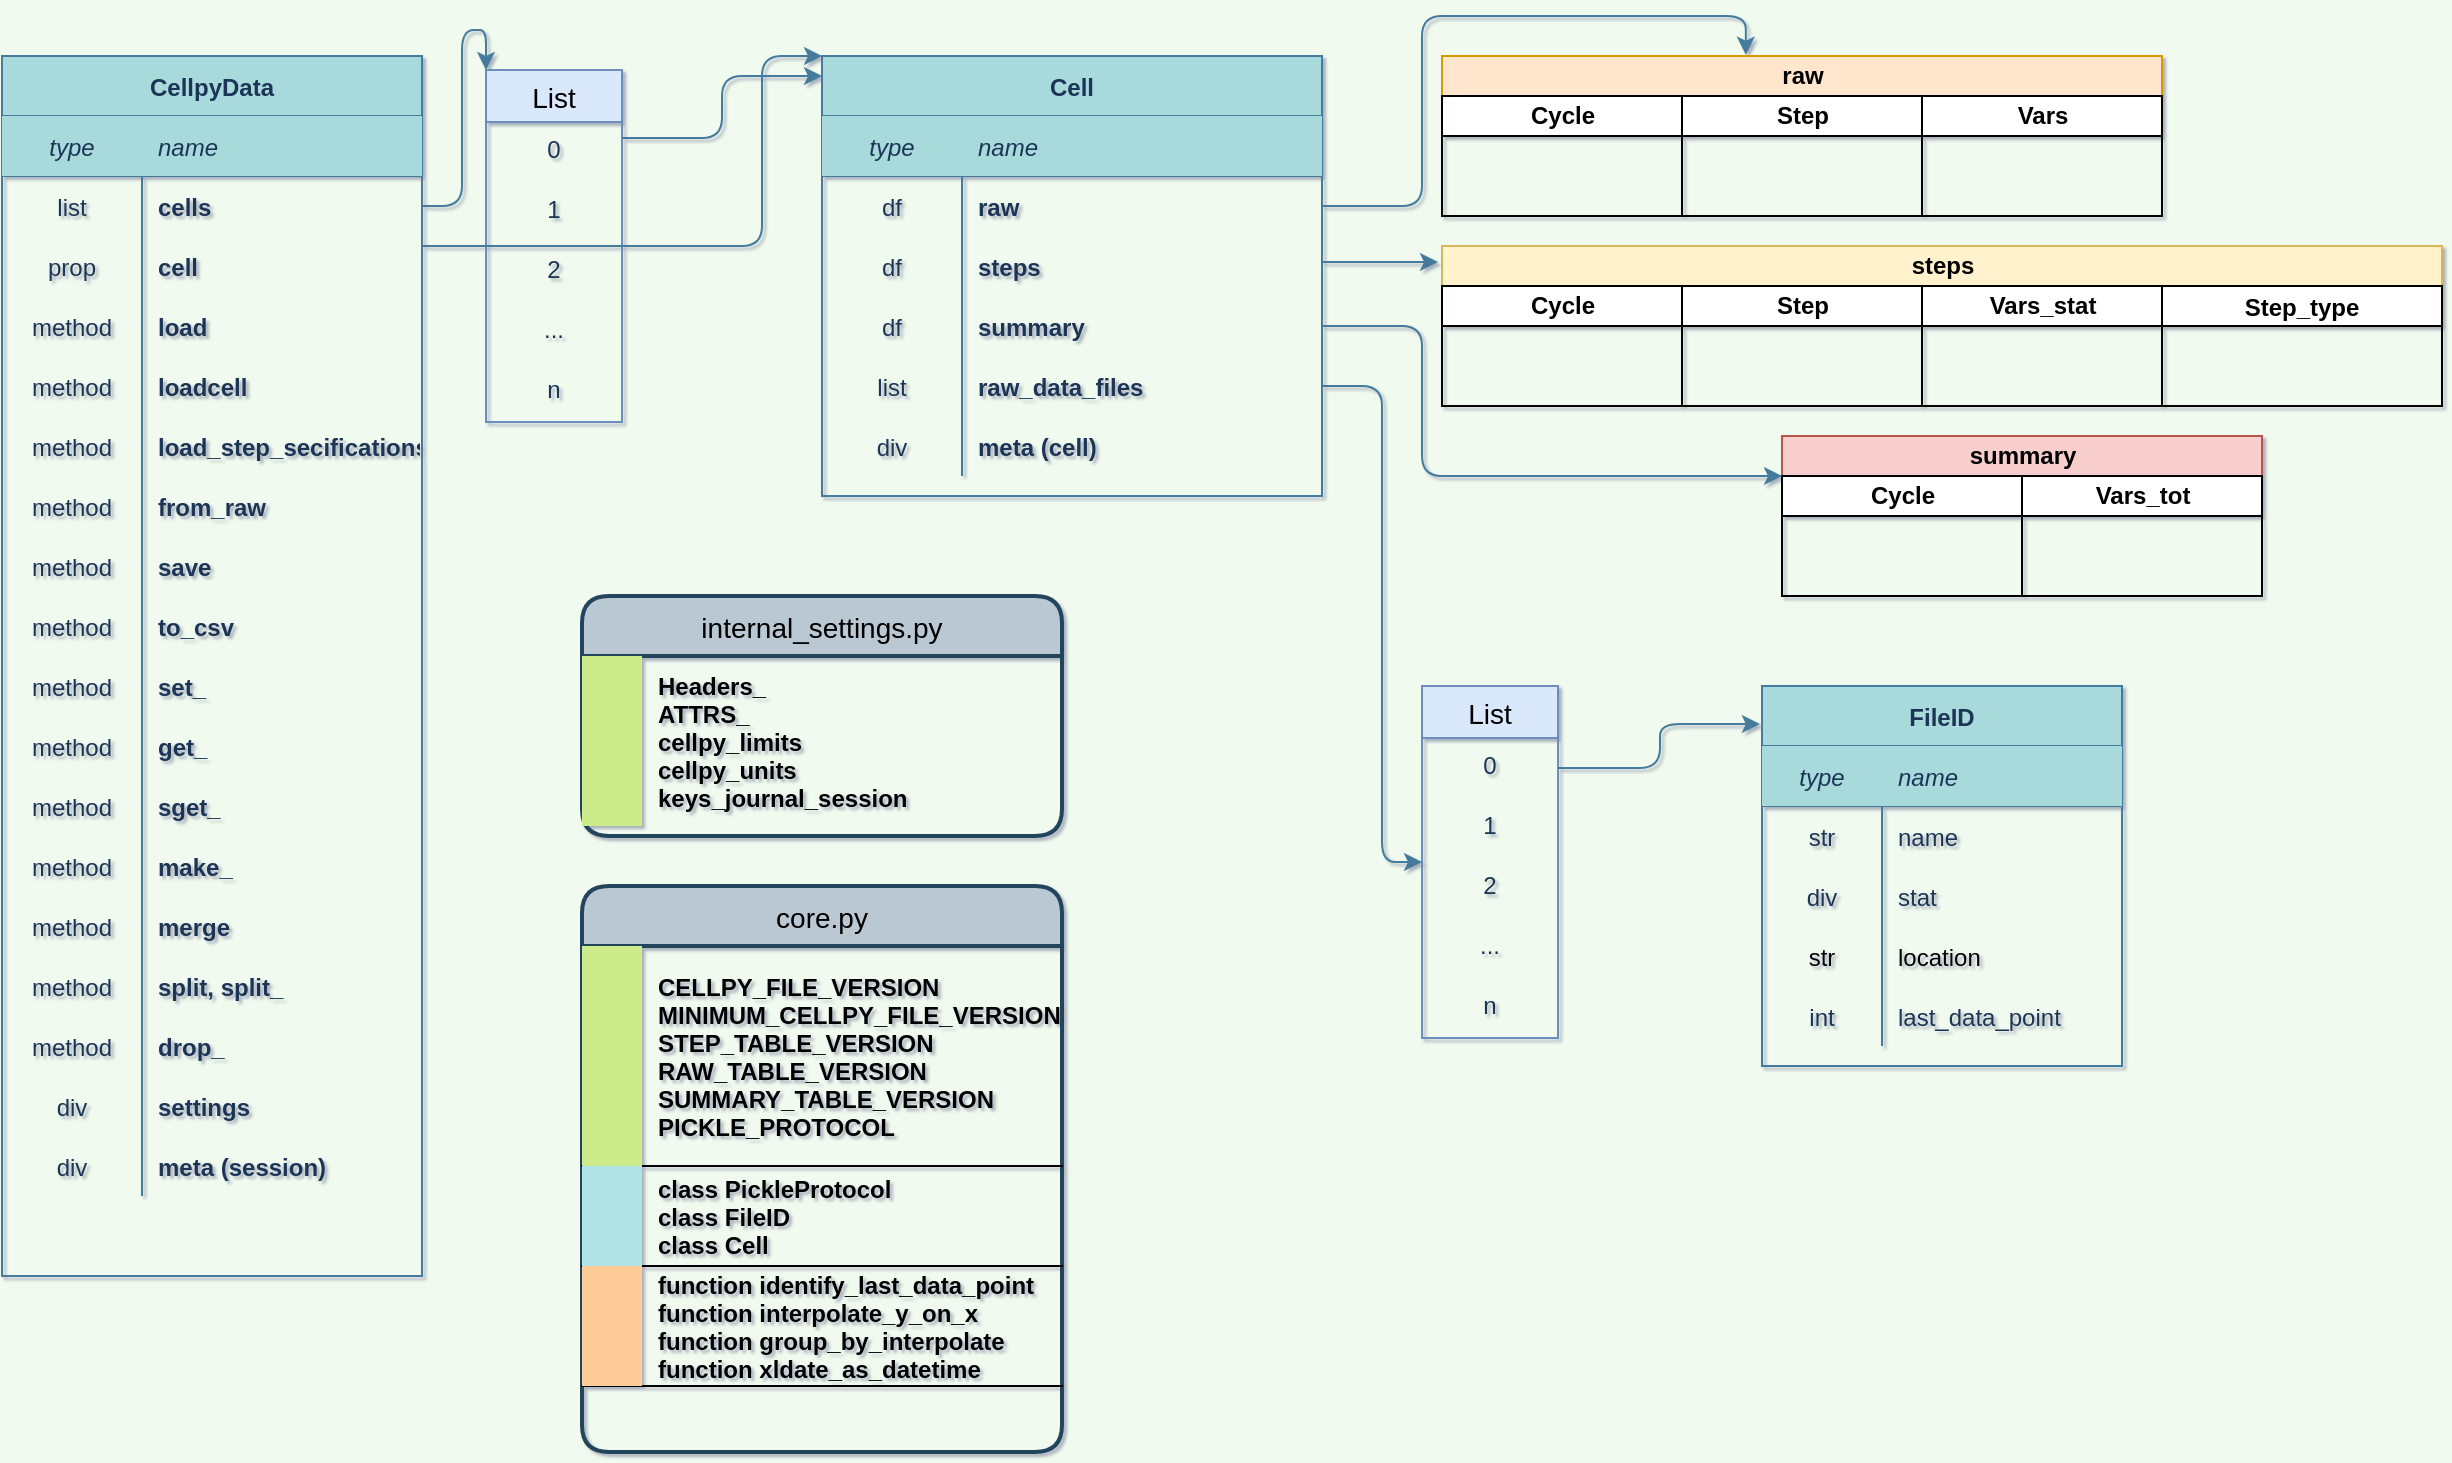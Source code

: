 <mxfile version="14.4.4" type="github">
  <diagram name="Page-1" id="e56a1550-8fbb-45ad-956c-1786394a9013">
    <mxGraphModel dx="1422" dy="762" grid="1" gridSize="10" guides="1" tooltips="1" connect="1" arrows="1" fold="1" page="1" pageScale="1" pageWidth="1169" pageHeight="827" background="#F1FAEE" math="0" shadow="1">
      <root>
        <mxCell id="0" />
        <mxCell id="1" parent="0" />
        <mxCell id="M6c7fhZQipC6nJDo4fWO-20" value="CellpyData" style="shape=table;startSize=30;container=1;collapsible=1;childLayout=tableLayout;fixedRows=1;rowLines=0;fontStyle=1;align=center;resizeLast=1;fillColor=#A8DADC;strokeColor=#457B9D;fontColor=#1D3557;" parent="1" vertex="1">
          <mxGeometry x="10" y="425" width="210" height="610" as="geometry" />
        </mxCell>
        <mxCell id="M6c7fhZQipC6nJDo4fWO-21" value="" style="shape=partialRectangle;collapsible=0;dropTarget=0;pointerEvents=0;fillColor=none;top=0;left=0;bottom=1;right=0;points=[[0,0.5],[1,0.5]];portConstraint=eastwest;strokeColor=#457B9D;fontColor=#1D3557;" parent="M6c7fhZQipC6nJDo4fWO-20" vertex="1">
          <mxGeometry y="30" width="210" height="30" as="geometry" />
        </mxCell>
        <mxCell id="M6c7fhZQipC6nJDo4fWO-22" value="type" style="shape=partialRectangle;connectable=0;top=0;left=0;bottom=0;right=0;fontStyle=2;overflow=hidden;fillColor=#A8DADC;strokeColor=#457B9D;fontColor=#1D3557;" parent="M6c7fhZQipC6nJDo4fWO-21" vertex="1">
          <mxGeometry width="70" height="30" as="geometry" />
        </mxCell>
        <mxCell id="M6c7fhZQipC6nJDo4fWO-23" value="name" style="shape=partialRectangle;connectable=0;top=0;left=0;bottom=0;right=0;align=left;spacingLeft=6;fontStyle=2;overflow=hidden;fillColor=#A8DADC;strokeColor=#457B9D;fontColor=#1D3557;" parent="M6c7fhZQipC6nJDo4fWO-21" vertex="1">
          <mxGeometry x="70" width="140" height="30" as="geometry" />
        </mxCell>
        <mxCell id="M6c7fhZQipC6nJDo4fWO-24" value="" style="shape=partialRectangle;collapsible=0;dropTarget=0;pointerEvents=0;fillColor=none;top=0;left=0;bottom=0;right=0;points=[[0,0.5],[1,0.5]];portConstraint=eastwest;strokeColor=#457B9D;fontColor=#1D3557;" parent="M6c7fhZQipC6nJDo4fWO-20" vertex="1">
          <mxGeometry y="60" width="210" height="30" as="geometry" />
        </mxCell>
        <mxCell id="M6c7fhZQipC6nJDo4fWO-25" value="list" style="shape=partialRectangle;connectable=0;fillColor=none;top=0;left=0;bottom=0;right=0;editable=1;overflow=hidden;strokeColor=#457B9D;fontColor=#1D3557;" parent="M6c7fhZQipC6nJDo4fWO-24" vertex="1">
          <mxGeometry width="70" height="30" as="geometry" />
        </mxCell>
        <mxCell id="M6c7fhZQipC6nJDo4fWO-26" value="cells" style="shape=partialRectangle;connectable=0;fillColor=none;top=0;left=0;bottom=0;right=0;align=left;spacingLeft=6;overflow=hidden;strokeColor=#457B9D;fontColor=#1D3557;fontStyle=1;" parent="M6c7fhZQipC6nJDo4fWO-24" vertex="1">
          <mxGeometry x="70" width="140" height="30" as="geometry" />
        </mxCell>
        <mxCell id="M6c7fhZQipC6nJDo4fWO-27" value="" style="shape=partialRectangle;collapsible=0;dropTarget=0;pointerEvents=0;fillColor=none;top=0;left=0;bottom=0;right=0;points=[[0,0.5],[1,0.5]];portConstraint=eastwest;strokeColor=#457B9D;fontColor=#1D3557;" parent="M6c7fhZQipC6nJDo4fWO-20" vertex="1">
          <mxGeometry y="90" width="210" height="30" as="geometry" />
        </mxCell>
        <mxCell id="M6c7fhZQipC6nJDo4fWO-28" value="prop" style="shape=partialRectangle;connectable=0;fillColor=none;top=0;left=0;bottom=0;right=0;editable=1;overflow=hidden;strokeColor=#457B9D;fontColor=#1D3557;" parent="M6c7fhZQipC6nJDo4fWO-27" vertex="1">
          <mxGeometry width="70" height="30" as="geometry" />
        </mxCell>
        <mxCell id="M6c7fhZQipC6nJDo4fWO-29" value="cell" style="shape=partialRectangle;connectable=0;fillColor=none;top=0;left=0;bottom=0;right=0;align=left;spacingLeft=6;overflow=hidden;strokeColor=#457B9D;fontColor=#1D3557;fontStyle=1;" parent="M6c7fhZQipC6nJDo4fWO-27" vertex="1">
          <mxGeometry x="70" width="140" height="30" as="geometry" />
        </mxCell>
        <mxCell id="q-QKjQK1S_09aKGMdCLz-167" value="" style="shape=partialRectangle;collapsible=0;dropTarget=0;pointerEvents=0;fillColor=none;top=0;left=0;bottom=0;right=0;points=[[0,0.5],[1,0.5]];portConstraint=eastwest;fontSize=12;align=center;strokeColor=#457B9D;fontColor=#1D3557;" vertex="1" parent="M6c7fhZQipC6nJDo4fWO-20">
          <mxGeometry y="120" width="210" height="30" as="geometry" />
        </mxCell>
        <mxCell id="q-QKjQK1S_09aKGMdCLz-168" value="method" style="shape=partialRectangle;connectable=0;fillColor=none;top=0;left=0;bottom=0;right=0;fontStyle=0;overflow=hidden;strokeColor=#457B9D;fontColor=#1D3557;" vertex="1" parent="q-QKjQK1S_09aKGMdCLz-167">
          <mxGeometry width="70" height="30" as="geometry" />
        </mxCell>
        <mxCell id="q-QKjQK1S_09aKGMdCLz-169" value="load" style="shape=partialRectangle;connectable=0;fillColor=none;top=0;left=0;bottom=0;right=0;align=left;spacingLeft=6;fontStyle=1;overflow=hidden;strokeColor=#457B9D;fontColor=#1D3557;" vertex="1" parent="q-QKjQK1S_09aKGMdCLz-167">
          <mxGeometry x="70" width="140" height="30" as="geometry" />
        </mxCell>
        <mxCell id="q-QKjQK1S_09aKGMdCLz-179" value="" style="shape=partialRectangle;collapsible=0;dropTarget=0;pointerEvents=0;fillColor=none;top=0;left=0;bottom=0;right=0;points=[[0,0.5],[1,0.5]];portConstraint=eastwest;fontSize=12;align=center;strokeColor=#457B9D;fontColor=#1D3557;" vertex="1" parent="M6c7fhZQipC6nJDo4fWO-20">
          <mxGeometry y="150" width="210" height="30" as="geometry" />
        </mxCell>
        <mxCell id="q-QKjQK1S_09aKGMdCLz-180" value="method" style="shape=partialRectangle;connectable=0;fillColor=none;top=0;left=0;bottom=0;right=0;fontStyle=0;overflow=hidden;strokeColor=#457B9D;fontColor=#1D3557;" vertex="1" parent="q-QKjQK1S_09aKGMdCLz-179">
          <mxGeometry width="70" height="30" as="geometry" />
        </mxCell>
        <mxCell id="q-QKjQK1S_09aKGMdCLz-181" value="loadcell" style="shape=partialRectangle;connectable=0;fillColor=none;top=0;left=0;bottom=0;right=0;align=left;spacingLeft=6;fontStyle=1;overflow=hidden;strokeColor=#457B9D;fontColor=#1D3557;" vertex="1" parent="q-QKjQK1S_09aKGMdCLz-179">
          <mxGeometry x="70" width="140" height="30" as="geometry" />
        </mxCell>
        <mxCell id="q-QKjQK1S_09aKGMdCLz-211" value="" style="shape=partialRectangle;collapsible=0;dropTarget=0;pointerEvents=0;fillColor=none;top=0;left=0;bottom=0;right=0;points=[[0,0.5],[1,0.5]];portConstraint=eastwest;strokeColor=#457B9D;fontColor=#1D3557;" vertex="1" parent="M6c7fhZQipC6nJDo4fWO-20">
          <mxGeometry y="180" width="210" height="30" as="geometry" />
        </mxCell>
        <mxCell id="q-QKjQK1S_09aKGMdCLz-212" value="method" style="shape=partialRectangle;connectable=0;fillColor=none;top=0;left=0;bottom=0;right=0;fontStyle=0;overflow=hidden;strokeColor=#457B9D;fontColor=#1D3557;" vertex="1" parent="q-QKjQK1S_09aKGMdCLz-211">
          <mxGeometry width="70" height="30" as="geometry" />
        </mxCell>
        <mxCell id="q-QKjQK1S_09aKGMdCLz-213" value="load_step_secifications" style="shape=partialRectangle;connectable=0;fillColor=none;top=0;left=0;bottom=0;right=0;align=left;spacingLeft=6;fontStyle=1;overflow=hidden;strokeColor=#457B9D;fontColor=#1D3557;" vertex="1" parent="q-QKjQK1S_09aKGMdCLz-211">
          <mxGeometry x="70" width="140" height="30" as="geometry" />
        </mxCell>
        <mxCell id="q-QKjQK1S_09aKGMdCLz-191" value="" style="shape=partialRectangle;collapsible=0;dropTarget=0;pointerEvents=0;fillColor=none;top=0;left=0;bottom=0;right=0;points=[[0,0.5],[1,0.5]];portConstraint=eastwest;strokeColor=#457B9D;fontColor=#1D3557;" vertex="1" parent="M6c7fhZQipC6nJDo4fWO-20">
          <mxGeometry y="210" width="210" height="30" as="geometry" />
        </mxCell>
        <mxCell id="q-QKjQK1S_09aKGMdCLz-192" value="method" style="shape=partialRectangle;connectable=0;fillColor=none;top=0;left=0;bottom=0;right=0;fontStyle=0;overflow=hidden;strokeColor=#457B9D;fontColor=#1D3557;" vertex="1" parent="q-QKjQK1S_09aKGMdCLz-191">
          <mxGeometry width="70" height="30" as="geometry" />
        </mxCell>
        <mxCell id="q-QKjQK1S_09aKGMdCLz-193" value="from_raw" style="shape=partialRectangle;connectable=0;fillColor=none;top=0;left=0;bottom=0;right=0;align=left;spacingLeft=6;fontStyle=1;overflow=hidden;strokeColor=#457B9D;fontColor=#1D3557;" vertex="1" parent="q-QKjQK1S_09aKGMdCLz-191">
          <mxGeometry x="70" width="140" height="30" as="geometry" />
        </mxCell>
        <mxCell id="q-QKjQK1S_09aKGMdCLz-202" value="" style="shape=partialRectangle;collapsible=0;dropTarget=0;pointerEvents=0;fillColor=none;top=0;left=0;bottom=0;right=0;points=[[0,0.5],[1,0.5]];portConstraint=eastwest;strokeColor=#457B9D;fontColor=#1D3557;" vertex="1" parent="M6c7fhZQipC6nJDo4fWO-20">
          <mxGeometry y="240" width="210" height="30" as="geometry" />
        </mxCell>
        <mxCell id="q-QKjQK1S_09aKGMdCLz-203" value="method" style="shape=partialRectangle;connectable=0;fillColor=none;top=0;left=0;bottom=0;right=0;fontStyle=0;overflow=hidden;strokeColor=#457B9D;fontColor=#1D3557;" vertex="1" parent="q-QKjQK1S_09aKGMdCLz-202">
          <mxGeometry width="70" height="30" as="geometry" />
        </mxCell>
        <mxCell id="q-QKjQK1S_09aKGMdCLz-204" value="save" style="shape=partialRectangle;connectable=0;fillColor=none;top=0;left=0;bottom=0;right=0;align=left;spacingLeft=6;fontStyle=1;overflow=hidden;strokeColor=#457B9D;fontColor=#1D3557;" vertex="1" parent="q-QKjQK1S_09aKGMdCLz-202">
          <mxGeometry x="70" width="140" height="30" as="geometry" />
        </mxCell>
        <mxCell id="q-QKjQK1S_09aKGMdCLz-205" value="" style="shape=partialRectangle;collapsible=0;dropTarget=0;pointerEvents=0;fillColor=none;top=0;left=0;bottom=0;right=0;points=[[0,0.5],[1,0.5]];portConstraint=eastwest;strokeColor=#457B9D;fontColor=#1D3557;" vertex="1" parent="M6c7fhZQipC6nJDo4fWO-20">
          <mxGeometry y="270" width="210" height="30" as="geometry" />
        </mxCell>
        <mxCell id="q-QKjQK1S_09aKGMdCLz-206" value="method" style="shape=partialRectangle;connectable=0;fillColor=none;top=0;left=0;bottom=0;right=0;fontStyle=0;overflow=hidden;strokeColor=#457B9D;fontColor=#1D3557;" vertex="1" parent="q-QKjQK1S_09aKGMdCLz-205">
          <mxGeometry width="70" height="30" as="geometry" />
        </mxCell>
        <mxCell id="q-QKjQK1S_09aKGMdCLz-207" value="to_csv" style="shape=partialRectangle;connectable=0;fillColor=none;top=0;left=0;bottom=0;right=0;align=left;spacingLeft=6;fontStyle=1;overflow=hidden;strokeColor=#457B9D;fontColor=#1D3557;" vertex="1" parent="q-QKjQK1S_09aKGMdCLz-205">
          <mxGeometry x="70" width="140" height="30" as="geometry" />
        </mxCell>
        <mxCell id="q-QKjQK1S_09aKGMdCLz-176" value="" style="shape=partialRectangle;collapsible=0;dropTarget=0;pointerEvents=0;fillColor=none;top=0;left=0;bottom=0;right=0;points=[[0,0.5],[1,0.5]];portConstraint=eastwest;fontSize=12;align=center;strokeColor=#457B9D;fontColor=#1D3557;" vertex="1" parent="M6c7fhZQipC6nJDo4fWO-20">
          <mxGeometry y="300" width="210" height="30" as="geometry" />
        </mxCell>
        <mxCell id="q-QKjQK1S_09aKGMdCLz-177" value="method" style="shape=partialRectangle;connectable=0;fillColor=none;top=0;left=0;bottom=0;right=0;fontStyle=0;overflow=hidden;strokeColor=#457B9D;fontColor=#1D3557;" vertex="1" parent="q-QKjQK1S_09aKGMdCLz-176">
          <mxGeometry width="70" height="30" as="geometry" />
        </mxCell>
        <mxCell id="q-QKjQK1S_09aKGMdCLz-178" value="set_" style="shape=partialRectangle;connectable=0;fillColor=none;top=0;left=0;bottom=0;right=0;align=left;spacingLeft=6;fontStyle=1;overflow=hidden;strokeColor=#457B9D;fontColor=#1D3557;" vertex="1" parent="q-QKjQK1S_09aKGMdCLz-176">
          <mxGeometry x="70" width="140" height="30" as="geometry" />
        </mxCell>
        <mxCell id="q-QKjQK1S_09aKGMdCLz-173" value="" style="shape=partialRectangle;collapsible=0;dropTarget=0;pointerEvents=0;fillColor=none;top=0;left=0;bottom=0;right=0;points=[[0,0.5],[1,0.5]];portConstraint=eastwest;fontSize=12;align=center;strokeColor=#457B9D;fontColor=#1D3557;" vertex="1" parent="M6c7fhZQipC6nJDo4fWO-20">
          <mxGeometry y="330" width="210" height="30" as="geometry" />
        </mxCell>
        <mxCell id="q-QKjQK1S_09aKGMdCLz-174" value="method" style="shape=partialRectangle;connectable=0;fillColor=none;top=0;left=0;bottom=0;right=0;fontStyle=0;overflow=hidden;strokeColor=#457B9D;fontColor=#1D3557;" vertex="1" parent="q-QKjQK1S_09aKGMdCLz-173">
          <mxGeometry width="70" height="30" as="geometry" />
        </mxCell>
        <mxCell id="q-QKjQK1S_09aKGMdCLz-175" value="get_" style="shape=partialRectangle;connectable=0;fillColor=none;top=0;left=0;bottom=0;right=0;align=left;spacingLeft=6;fontStyle=1;overflow=hidden;strokeColor=#457B9D;fontColor=#1D3557;" vertex="1" parent="q-QKjQK1S_09aKGMdCLz-173">
          <mxGeometry x="70" width="140" height="30" as="geometry" />
        </mxCell>
        <mxCell id="q-QKjQK1S_09aKGMdCLz-182" value="" style="shape=partialRectangle;collapsible=0;dropTarget=0;pointerEvents=0;fillColor=none;top=0;left=0;bottom=0;right=0;points=[[0,0.5],[1,0.5]];portConstraint=eastwest;fontSize=12;align=center;strokeColor=#457B9D;fontColor=#1D3557;" vertex="1" parent="M6c7fhZQipC6nJDo4fWO-20">
          <mxGeometry y="360" width="210" height="30" as="geometry" />
        </mxCell>
        <mxCell id="q-QKjQK1S_09aKGMdCLz-183" value="method" style="shape=partialRectangle;connectable=0;fillColor=none;top=0;left=0;bottom=0;right=0;fontStyle=0;overflow=hidden;strokeColor=#457B9D;fontColor=#1D3557;" vertex="1" parent="q-QKjQK1S_09aKGMdCLz-182">
          <mxGeometry width="70" height="30" as="geometry" />
        </mxCell>
        <mxCell id="q-QKjQK1S_09aKGMdCLz-184" value="sget_" style="shape=partialRectangle;connectable=0;fillColor=none;top=0;left=0;bottom=0;right=0;align=left;spacingLeft=6;fontStyle=1;overflow=hidden;strokeColor=#457B9D;fontColor=#1D3557;" vertex="1" parent="q-QKjQK1S_09aKGMdCLz-182">
          <mxGeometry x="70" width="140" height="30" as="geometry" />
        </mxCell>
        <mxCell id="q-QKjQK1S_09aKGMdCLz-170" value="" style="shape=partialRectangle;collapsible=0;dropTarget=0;pointerEvents=0;fillColor=none;top=0;left=0;bottom=0;right=0;points=[[0,0.5],[1,0.5]];portConstraint=eastwest;fontSize=12;align=center;strokeColor=#457B9D;fontColor=#1D3557;" vertex="1" parent="M6c7fhZQipC6nJDo4fWO-20">
          <mxGeometry y="390" width="210" height="30" as="geometry" />
        </mxCell>
        <mxCell id="q-QKjQK1S_09aKGMdCLz-171" value="method" style="shape=partialRectangle;connectable=0;fillColor=none;top=0;left=0;bottom=0;right=0;fontStyle=0;overflow=hidden;strokeColor=#457B9D;fontColor=#1D3557;" vertex="1" parent="q-QKjQK1S_09aKGMdCLz-170">
          <mxGeometry width="70" height="30" as="geometry" />
        </mxCell>
        <mxCell id="q-QKjQK1S_09aKGMdCLz-172" value="make_" style="shape=partialRectangle;connectable=0;fillColor=none;top=0;left=0;bottom=0;right=0;align=left;spacingLeft=6;fontStyle=1;overflow=hidden;strokeColor=#457B9D;fontColor=#1D3557;" vertex="1" parent="q-QKjQK1S_09aKGMdCLz-170">
          <mxGeometry x="70" width="140" height="30" as="geometry" />
        </mxCell>
        <mxCell id="q-QKjQK1S_09aKGMdCLz-185" value="" style="shape=partialRectangle;collapsible=0;dropTarget=0;pointerEvents=0;fillColor=none;top=0;left=0;bottom=0;right=0;points=[[0,0.5],[1,0.5]];portConstraint=eastwest;fontSize=12;align=center;strokeColor=#457B9D;fontColor=#1D3557;" vertex="1" parent="M6c7fhZQipC6nJDo4fWO-20">
          <mxGeometry y="420" width="210" height="30" as="geometry" />
        </mxCell>
        <mxCell id="q-QKjQK1S_09aKGMdCLz-186" value="method" style="shape=partialRectangle;connectable=0;fillColor=none;top=0;left=0;bottom=0;right=0;fontStyle=0;overflow=hidden;strokeColor=#457B9D;fontColor=#1D3557;" vertex="1" parent="q-QKjQK1S_09aKGMdCLz-185">
          <mxGeometry width="70" height="30" as="geometry" />
        </mxCell>
        <mxCell id="q-QKjQK1S_09aKGMdCLz-187" value="merge" style="shape=partialRectangle;connectable=0;fillColor=none;top=0;left=0;bottom=0;right=0;align=left;spacingLeft=6;fontStyle=1;overflow=hidden;strokeColor=#457B9D;fontColor=#1D3557;" vertex="1" parent="q-QKjQK1S_09aKGMdCLz-185">
          <mxGeometry x="70" width="140" height="30" as="geometry" />
        </mxCell>
        <mxCell id="q-QKjQK1S_09aKGMdCLz-126" value="" style="shape=partialRectangle;collapsible=0;dropTarget=0;pointerEvents=0;top=0;left=0;bottom=1;right=0;points=[[0,0.5],[1,0.5]];portConstraint=eastwest;align=center;fillColor=none;strokeColor=none;fontColor=#1D3557;" vertex="1" parent="M6c7fhZQipC6nJDo4fWO-20">
          <mxGeometry y="450" width="210" height="30" as="geometry" />
        </mxCell>
        <mxCell id="q-QKjQK1S_09aKGMdCLz-127" value="method" style="shape=partialRectangle;connectable=0;fillColor=none;top=0;left=0;bottom=0;right=0;fontStyle=0;overflow=hidden;strokeColor=#457B9D;fontColor=#1D3557;" vertex="1" parent="q-QKjQK1S_09aKGMdCLz-126">
          <mxGeometry width="70" height="30" as="geometry" />
        </mxCell>
        <mxCell id="q-QKjQK1S_09aKGMdCLz-128" value="split, split_" style="shape=partialRectangle;connectable=0;fillColor=none;top=0;left=0;bottom=0;right=0;align=left;spacingLeft=6;fontStyle=1;overflow=hidden;strokeColor=#457B9D;fontColor=#1D3557;" vertex="1" parent="q-QKjQK1S_09aKGMdCLz-126">
          <mxGeometry x="70" width="140" height="30" as="geometry" />
        </mxCell>
        <mxCell id="q-QKjQK1S_09aKGMdCLz-208" value="" style="shape=partialRectangle;collapsible=0;dropTarget=0;pointerEvents=0;fillColor=none;top=0;left=0;bottom=0;right=0;points=[[0,0.5],[1,0.5]];portConstraint=eastwest;strokeColor=#457B9D;fontColor=#1D3557;" vertex="1" parent="M6c7fhZQipC6nJDo4fWO-20">
          <mxGeometry y="480" width="210" height="30" as="geometry" />
        </mxCell>
        <mxCell id="q-QKjQK1S_09aKGMdCLz-209" value="method" style="shape=partialRectangle;connectable=0;fillColor=none;top=0;left=0;bottom=0;right=0;fontStyle=0;overflow=hidden;strokeColor=#457B9D;fontColor=#1D3557;" vertex="1" parent="q-QKjQK1S_09aKGMdCLz-208">
          <mxGeometry width="70" height="30" as="geometry" />
        </mxCell>
        <mxCell id="q-QKjQK1S_09aKGMdCLz-210" value="drop_" style="shape=partialRectangle;connectable=0;fillColor=none;top=0;left=0;bottom=0;right=0;align=left;spacingLeft=6;fontStyle=1;overflow=hidden;strokeColor=#457B9D;fontColor=#1D3557;" vertex="1" parent="q-QKjQK1S_09aKGMdCLz-208">
          <mxGeometry x="70" width="140" height="30" as="geometry" />
        </mxCell>
        <mxCell id="M6c7fhZQipC6nJDo4fWO-30" value="" style="shape=partialRectangle;collapsible=0;dropTarget=0;pointerEvents=0;fillColor=none;top=0;left=0;bottom=0;right=0;points=[[0,0.5],[1,0.5]];portConstraint=eastwest;strokeColor=#457B9D;fontColor=#1D3557;" parent="M6c7fhZQipC6nJDo4fWO-20" vertex="1">
          <mxGeometry y="510" width="210" height="30" as="geometry" />
        </mxCell>
        <mxCell id="M6c7fhZQipC6nJDo4fWO-31" value="div" style="shape=partialRectangle;connectable=0;fillColor=none;top=0;left=0;bottom=0;right=0;editable=1;overflow=hidden;strokeColor=#457B9D;fontColor=#1D3557;" parent="M6c7fhZQipC6nJDo4fWO-30" vertex="1">
          <mxGeometry width="70" height="30" as="geometry" />
        </mxCell>
        <mxCell id="M6c7fhZQipC6nJDo4fWO-32" value="settings" style="shape=partialRectangle;connectable=0;fillColor=none;top=0;left=0;bottom=0;right=0;align=left;spacingLeft=6;overflow=hidden;strokeColor=#457B9D;fontColor=#1D3557;fontStyle=1;" parent="M6c7fhZQipC6nJDo4fWO-30" vertex="1">
          <mxGeometry x="70" width="140" height="30" as="geometry" />
        </mxCell>
        <mxCell id="q-QKjQK1S_09aKGMdCLz-108" value="" style="shape=partialRectangle;collapsible=0;dropTarget=0;pointerEvents=0;fillColor=none;top=0;left=0;bottom=0;right=0;points=[[0,0.5],[1,0.5]];portConstraint=eastwest;align=center;strokeColor=#457B9D;fontColor=#1D3557;" vertex="1" parent="M6c7fhZQipC6nJDo4fWO-20">
          <mxGeometry y="540" width="210" height="30" as="geometry" />
        </mxCell>
        <mxCell id="q-QKjQK1S_09aKGMdCLz-109" value="div" style="shape=partialRectangle;connectable=0;fillColor=none;top=0;left=0;bottom=0;right=0;fontStyle=0;overflow=hidden;strokeColor=#457B9D;fontColor=#1D3557;" vertex="1" parent="q-QKjQK1S_09aKGMdCLz-108">
          <mxGeometry width="70" height="30" as="geometry" />
        </mxCell>
        <mxCell id="q-QKjQK1S_09aKGMdCLz-110" value="meta (session)" style="shape=partialRectangle;connectable=0;fillColor=none;top=0;left=0;bottom=0;right=0;align=left;spacingLeft=6;fontStyle=1;overflow=hidden;strokeColor=#457B9D;fontColor=#1D3557;" vertex="1" parent="q-QKjQK1S_09aKGMdCLz-108">
          <mxGeometry x="70" width="140" height="30" as="geometry" />
        </mxCell>
        <mxCell id="M6c7fhZQipC6nJDo4fWO-41" value="" style="group;fontColor=#1D3557;" parent="1" vertex="1" connectable="0">
          <mxGeometry x="420" y="425" width="250" height="340" as="geometry" />
        </mxCell>
        <mxCell id="M6c7fhZQipC6nJDo4fWO-7" value="Cell" style="shape=table;startSize=30;container=1;collapsible=1;childLayout=tableLayout;fixedRows=1;rowLines=0;fontStyle=1;align=center;resizeLast=1;fillColor=#A8DADC;strokeColor=#457B9D;fontColor=#1D3557;" parent="M6c7fhZQipC6nJDo4fWO-41" vertex="1">
          <mxGeometry width="250" height="220" as="geometry">
            <mxRectangle width="50" height="30" as="alternateBounds" />
          </mxGeometry>
        </mxCell>
        <mxCell id="M6c7fhZQipC6nJDo4fWO-8" value="" style="shape=partialRectangle;collapsible=0;dropTarget=0;pointerEvents=0;fillColor=none;top=0;left=0;bottom=1;right=0;points=[[0,0.5],[1,0.5]];portConstraint=eastwest;strokeColor=#457B9D;fontColor=#1D3557;" parent="M6c7fhZQipC6nJDo4fWO-7" vertex="1">
          <mxGeometry y="30" width="250" height="30" as="geometry" />
        </mxCell>
        <mxCell id="M6c7fhZQipC6nJDo4fWO-9" value="type" style="shape=partialRectangle;connectable=0;top=0;left=0;bottom=0;right=0;fontStyle=2;overflow=hidden;fillColor=#A8DADC;strokeColor=#457B9D;fontColor=#1D3557;" parent="M6c7fhZQipC6nJDo4fWO-8" vertex="1">
          <mxGeometry width="70" height="30" as="geometry" />
        </mxCell>
        <mxCell id="M6c7fhZQipC6nJDo4fWO-10" value="name" style="shape=partialRectangle;connectable=0;top=0;left=0;bottom=0;right=0;align=left;spacingLeft=6;fontStyle=2;overflow=hidden;fillColor=#A8DADC;strokeColor=#457B9D;fontColor=#1D3557;" parent="M6c7fhZQipC6nJDo4fWO-8" vertex="1">
          <mxGeometry x="70" width="180" height="30" as="geometry" />
        </mxCell>
        <mxCell id="M6c7fhZQipC6nJDo4fWO-11" value="" style="shape=partialRectangle;collapsible=0;dropTarget=0;pointerEvents=0;fillColor=none;top=0;left=0;bottom=0;right=0;points=[[0,0.5],[1,0.5]];portConstraint=eastwest;strokeColor=#457B9D;fontColor=#1D3557;" parent="M6c7fhZQipC6nJDo4fWO-7" vertex="1">
          <mxGeometry y="60" width="250" height="30" as="geometry" />
        </mxCell>
        <mxCell id="M6c7fhZQipC6nJDo4fWO-12" value="df" style="shape=partialRectangle;connectable=0;fillColor=none;top=0;left=0;bottom=0;right=0;editable=1;overflow=hidden;strokeColor=#457B9D;fontColor=#1D3557;" parent="M6c7fhZQipC6nJDo4fWO-11" vertex="1">
          <mxGeometry width="70" height="30" as="geometry" />
        </mxCell>
        <mxCell id="M6c7fhZQipC6nJDo4fWO-13" value="raw" style="shape=partialRectangle;connectable=0;fillColor=none;top=0;left=0;bottom=0;right=0;align=left;spacingLeft=6;overflow=hidden;strokeColor=#457B9D;fontColor=#1D3557;fontStyle=1;" parent="M6c7fhZQipC6nJDo4fWO-11" vertex="1">
          <mxGeometry x="70" width="180" height="30" as="geometry" />
        </mxCell>
        <mxCell id="M6c7fhZQipC6nJDo4fWO-14" value="" style="shape=partialRectangle;collapsible=0;dropTarget=0;pointerEvents=0;fillColor=none;top=0;left=0;bottom=0;right=0;points=[[0,0.5],[1,0.5]];portConstraint=eastwest;strokeColor=#457B9D;fontColor=#1D3557;" parent="M6c7fhZQipC6nJDo4fWO-7" vertex="1">
          <mxGeometry y="90" width="250" height="30" as="geometry" />
        </mxCell>
        <mxCell id="M6c7fhZQipC6nJDo4fWO-15" value="df" style="shape=partialRectangle;connectable=0;fillColor=none;top=0;left=0;bottom=0;right=0;editable=1;overflow=hidden;strokeColor=#457B9D;fontColor=#1D3557;" parent="M6c7fhZQipC6nJDo4fWO-14" vertex="1">
          <mxGeometry width="70" height="30" as="geometry" />
        </mxCell>
        <mxCell id="M6c7fhZQipC6nJDo4fWO-16" value="steps" style="shape=partialRectangle;connectable=0;fillColor=none;top=0;left=0;bottom=0;right=0;align=left;spacingLeft=6;overflow=hidden;strokeColor=#457B9D;fontColor=#1D3557;fontStyle=1;" parent="M6c7fhZQipC6nJDo4fWO-14" vertex="1">
          <mxGeometry x="70" width="180" height="30" as="geometry" />
        </mxCell>
        <mxCell id="M6c7fhZQipC6nJDo4fWO-17" value="" style="shape=partialRectangle;collapsible=0;dropTarget=0;pointerEvents=0;fillColor=none;top=0;left=0;bottom=0;right=0;points=[[0,0.5],[1,0.5]];portConstraint=eastwest;strokeColor=#457B9D;fontColor=#1D3557;" parent="M6c7fhZQipC6nJDo4fWO-7" vertex="1">
          <mxGeometry y="120" width="250" height="30" as="geometry" />
        </mxCell>
        <mxCell id="M6c7fhZQipC6nJDo4fWO-18" value="df" style="shape=partialRectangle;connectable=0;fillColor=none;top=0;left=0;bottom=0;right=0;editable=1;overflow=hidden;strokeColor=#457B9D;fontColor=#1D3557;" parent="M6c7fhZQipC6nJDo4fWO-17" vertex="1">
          <mxGeometry width="70" height="30" as="geometry" />
        </mxCell>
        <mxCell id="M6c7fhZQipC6nJDo4fWO-19" value="summary" style="shape=partialRectangle;connectable=0;fillColor=none;top=0;left=0;bottom=0;right=0;align=left;spacingLeft=6;overflow=hidden;strokeColor=#457B9D;fontColor=#1D3557;fontStyle=1;" parent="M6c7fhZQipC6nJDo4fWO-17" vertex="1">
          <mxGeometry x="70" width="180" height="30" as="geometry" />
        </mxCell>
        <mxCell id="q-QKjQK1S_09aKGMdCLz-188" value="" style="shape=partialRectangle;collapsible=0;dropTarget=0;pointerEvents=0;fillColor=none;top=0;left=0;bottom=0;right=0;points=[[0,0.5],[1,0.5]];portConstraint=eastwest;fontSize=12;align=center;strokeColor=#457B9D;fontColor=#1D3557;" vertex="1" parent="M6c7fhZQipC6nJDo4fWO-7">
          <mxGeometry y="150" width="250" height="30" as="geometry" />
        </mxCell>
        <mxCell id="q-QKjQK1S_09aKGMdCLz-189" value="list" style="shape=partialRectangle;connectable=0;fillColor=none;top=0;left=0;bottom=0;right=0;fontStyle=0;overflow=hidden;strokeColor=#457B9D;fontColor=#1D3557;" vertex="1" parent="q-QKjQK1S_09aKGMdCLz-188">
          <mxGeometry width="70" height="30" as="geometry" />
        </mxCell>
        <mxCell id="q-QKjQK1S_09aKGMdCLz-190" value="raw_data_files" style="shape=partialRectangle;connectable=0;fillColor=none;top=0;left=0;bottom=0;right=0;align=left;spacingLeft=6;fontStyle=1;overflow=hidden;strokeColor=#457B9D;fontColor=#1D3557;" vertex="1" parent="q-QKjQK1S_09aKGMdCLz-188">
          <mxGeometry x="70" width="180" height="30" as="geometry" />
        </mxCell>
        <mxCell id="q-QKjQK1S_09aKGMdCLz-219" value="" style="shape=partialRectangle;collapsible=0;dropTarget=0;pointerEvents=0;fillColor=none;top=0;left=0;bottom=0;right=0;points=[[0,0.5],[1,0.5]];portConstraint=eastwest;strokeColor=#457B9D;fontColor=#1D3557;" vertex="1" parent="M6c7fhZQipC6nJDo4fWO-7">
          <mxGeometry y="180" width="250" height="30" as="geometry" />
        </mxCell>
        <mxCell id="q-QKjQK1S_09aKGMdCLz-220" value="div" style="shape=partialRectangle;connectable=0;fillColor=none;top=0;left=0;bottom=0;right=0;fontStyle=0;overflow=hidden;strokeColor=#457B9D;fontColor=#1D3557;" vertex="1" parent="q-QKjQK1S_09aKGMdCLz-219">
          <mxGeometry width="70" height="30" as="geometry" />
        </mxCell>
        <mxCell id="q-QKjQK1S_09aKGMdCLz-221" value="meta (cell)" style="shape=partialRectangle;connectable=0;fillColor=none;top=0;left=0;bottom=0;right=0;align=left;spacingLeft=6;fontStyle=1;overflow=hidden;strokeColor=#457B9D;fontColor=#1D3557;" vertex="1" parent="q-QKjQK1S_09aKGMdCLz-219">
          <mxGeometry x="70" width="180" height="30" as="geometry" />
        </mxCell>
        <mxCell id="M6c7fhZQipC6nJDo4fWO-189" value="List" style="swimlane;fontStyle=0;childLayout=stackLayout;horizontal=1;startSize=26;horizontalStack=0;resizeParent=1;resizeParentMax=0;resizeLast=0;collapsible=1;marginBottom=0;align=center;fontSize=14;strokeColor=#6c8ebf;fillColor=#dae8fc;" parent="1" vertex="1">
          <mxGeometry x="252" y="432" width="68" height="176" as="geometry" />
        </mxCell>
        <mxCell id="M6c7fhZQipC6nJDo4fWO-190" value="0" style="text;strokeColor=none;fillColor=none;spacingLeft=4;spacingRight=4;overflow=hidden;rotatable=0;points=[[0,0.5],[1,0.5]];portConstraint=eastwest;fontSize=12;align=center;fontColor=#1D3557;" parent="M6c7fhZQipC6nJDo4fWO-189" vertex="1">
          <mxGeometry y="26" width="68" height="30" as="geometry" />
        </mxCell>
        <mxCell id="M6c7fhZQipC6nJDo4fWO-191" value="1" style="text;strokeColor=none;fillColor=none;spacingLeft=4;spacingRight=4;overflow=hidden;rotatable=0;points=[[0,0.5],[1,0.5]];portConstraint=eastwest;fontSize=12;align=center;fontColor=#1D3557;" parent="M6c7fhZQipC6nJDo4fWO-189" vertex="1">
          <mxGeometry y="56" width="68" height="30" as="geometry" />
        </mxCell>
        <mxCell id="M6c7fhZQipC6nJDo4fWO-192" value="2" style="text;strokeColor=none;fillColor=none;spacingLeft=4;spacingRight=4;overflow=hidden;rotatable=0;points=[[0,0.5],[1,0.5]];portConstraint=eastwest;fontSize=12;align=center;fontColor=#1D3557;" parent="M6c7fhZQipC6nJDo4fWO-189" vertex="1">
          <mxGeometry y="86" width="68" height="30" as="geometry" />
        </mxCell>
        <mxCell id="q-QKjQK1S_09aKGMdCLz-148" value="..." style="text;strokeColor=none;fillColor=none;spacingLeft=4;spacingRight=4;overflow=hidden;rotatable=0;points=[[0,0.5],[1,0.5]];portConstraint=eastwest;fontSize=12;align=center;fontColor=#1D3557;" vertex="1" parent="M6c7fhZQipC6nJDo4fWO-189">
          <mxGeometry y="116" width="68" height="30" as="geometry" />
        </mxCell>
        <mxCell id="q-QKjQK1S_09aKGMdCLz-147" value="n" style="text;strokeColor=none;fillColor=none;spacingLeft=4;spacingRight=4;overflow=hidden;rotatable=0;points=[[0,0.5],[1,0.5]];portConstraint=eastwest;fontSize=12;align=center;fontColor=#1D3557;" vertex="1" parent="M6c7fhZQipC6nJDo4fWO-189">
          <mxGeometry y="146" width="68" height="30" as="geometry" />
        </mxCell>
        <mxCell id="M6c7fhZQipC6nJDo4fWO-193" style="edgeStyle=orthogonalEdgeStyle;orthogonalLoop=1;jettySize=auto;html=1;strokeColor=#457B9D;fillColor=#A8DADC;fontColor=#1D3557;labelBackgroundColor=#F1FAEE;" parent="1" source="M6c7fhZQipC6nJDo4fWO-190" target="M6c7fhZQipC6nJDo4fWO-7" edge="1">
          <mxGeometry relative="1" as="geometry">
            <mxPoint x="430" y="435" as="targetPoint" />
            <Array as="points">
              <mxPoint x="370" y="466" />
              <mxPoint x="370" y="435" />
            </Array>
          </mxGeometry>
        </mxCell>
        <mxCell id="M6c7fhZQipC6nJDo4fWO-194" style="edgeStyle=orthogonalEdgeStyle;orthogonalLoop=1;jettySize=auto;html=1;strokeColor=#457B9D;fillColor=#A8DADC;fontColor=#1D3557;entryX=0;entryY=0;entryDx=0;entryDy=0;labelBackgroundColor=#F1FAEE;" parent="1" source="M6c7fhZQipC6nJDo4fWO-24" target="M6c7fhZQipC6nJDo4fWO-189" edge="1">
          <mxGeometry relative="1" as="geometry">
            <mxPoint x="242" y="415" as="targetPoint" />
          </mxGeometry>
        </mxCell>
        <mxCell id="M6c7fhZQipC6nJDo4fWO-195" style="edgeStyle=orthogonalEdgeStyle;orthogonalLoop=1;jettySize=auto;html=1;entryX=0;entryY=0;entryDx=0;entryDy=0;strokeColor=#457B9D;fillColor=#A8DADC;fontColor=#1D3557;labelBackgroundColor=#F1FAEE;" parent="1" source="M6c7fhZQipC6nJDo4fWO-27" target="M6c7fhZQipC6nJDo4fWO-7" edge="1">
          <mxGeometry relative="1" as="geometry">
            <Array as="points">
              <mxPoint x="390" y="520" />
              <mxPoint x="390" y="425" />
            </Array>
          </mxGeometry>
        </mxCell>
        <mxCell id="M6c7fhZQipC6nJDo4fWO-226" value="raw" style="swimlane;html=1;childLayout=stackLayout;resizeParent=1;resizeParentMax=0;startSize=20;strokeColor=#d79b00;fillColor=#ffe6cc;" parent="1" vertex="1">
          <mxGeometry x="730" y="425" width="360" height="80" as="geometry" />
        </mxCell>
        <mxCell id="M6c7fhZQipC6nJDo4fWO-227" value="Cycle" style="swimlane;html=1;startSize=20;" parent="M6c7fhZQipC6nJDo4fWO-226" vertex="1">
          <mxGeometry y="20" width="120" height="60" as="geometry" />
        </mxCell>
        <mxCell id="M6c7fhZQipC6nJDo4fWO-228" value="Step" style="swimlane;html=1;startSize=20;" parent="M6c7fhZQipC6nJDo4fWO-226" vertex="1">
          <mxGeometry x="120" y="20" width="120" height="60" as="geometry" />
        </mxCell>
        <mxCell id="M6c7fhZQipC6nJDo4fWO-229" value="Vars" style="swimlane;html=1;startSize=20;" parent="M6c7fhZQipC6nJDo4fWO-226" vertex="1">
          <mxGeometry x="240" y="20" width="120" height="60" as="geometry" />
        </mxCell>
        <mxCell id="M6c7fhZQipC6nJDo4fWO-230" value="steps" style="swimlane;html=1;childLayout=stackLayout;resizeParent=1;resizeParentMax=0;startSize=20;strokeColor=#d6b656;fillColor=#fff2cc;" parent="1" vertex="1">
          <mxGeometry x="730" y="520" width="500" height="80" as="geometry" />
        </mxCell>
        <mxCell id="M6c7fhZQipC6nJDo4fWO-231" value="Cycle" style="swimlane;html=1;startSize=20;" parent="M6c7fhZQipC6nJDo4fWO-230" vertex="1">
          <mxGeometry y="20" width="120" height="60" as="geometry" />
        </mxCell>
        <mxCell id="M6c7fhZQipC6nJDo4fWO-232" value="Step" style="swimlane;html=1;startSize=20;" parent="M6c7fhZQipC6nJDo4fWO-230" vertex="1">
          <mxGeometry x="120" y="20" width="120" height="60" as="geometry" />
        </mxCell>
        <mxCell id="M6c7fhZQipC6nJDo4fWO-233" value="Vars_stat" style="swimlane;html=1;startSize=20;" parent="M6c7fhZQipC6nJDo4fWO-230" vertex="1">
          <mxGeometry x="240" y="20" width="120" height="60" as="geometry">
            <mxRectangle x="240" y="20" width="30" height="100" as="alternateBounds" />
          </mxGeometry>
        </mxCell>
        <mxCell id="q-QKjQK1S_09aKGMdCLz-161" value="Step_type" style="swimlane;fontStyle=1;childLayout=stackLayout;horizontal=1;startSize=20;horizontalStack=0;resizeParent=1;resizeParentMax=0;resizeLast=0;collapsible=1;marginBottom=0;align=center;fontSize=12;" vertex="1" parent="M6c7fhZQipC6nJDo4fWO-230">
          <mxGeometry x="360" y="20" width="140" height="60" as="geometry">
            <mxRectangle x="360" y="20" width="30" height="100" as="alternateBounds" />
          </mxGeometry>
        </mxCell>
        <mxCell id="M6c7fhZQipC6nJDo4fWO-234" value="summary" style="swimlane;html=1;childLayout=stackLayout;resizeParent=1;resizeParentMax=0;startSize=20;strokeColor=#b85450;fillColor=#f8cecc;" parent="1" vertex="1">
          <mxGeometry x="900" y="615" width="240" height="80" as="geometry" />
        </mxCell>
        <mxCell id="M6c7fhZQipC6nJDo4fWO-235" value="Cycle" style="swimlane;html=1;startSize=20;" parent="M6c7fhZQipC6nJDo4fWO-234" vertex="1">
          <mxGeometry y="20" width="120" height="60" as="geometry" />
        </mxCell>
        <mxCell id="M6c7fhZQipC6nJDo4fWO-236" value="Vars_tot" style="swimlane;html=1;startSize=20;" parent="M6c7fhZQipC6nJDo4fWO-234" vertex="1">
          <mxGeometry x="120" y="20" width="120" height="60" as="geometry" />
        </mxCell>
        <mxCell id="M6c7fhZQipC6nJDo4fWO-238" style="edgeStyle=orthogonalEdgeStyle;orthogonalLoop=1;jettySize=auto;html=1;entryX=0.422;entryY=-0.008;entryDx=0;entryDy=0;entryPerimeter=0;strokeColor=#457B9D;fillColor=#A8DADC;fontColor=#1D3557;exitX=1;exitY=0.5;exitDx=0;exitDy=0;labelBackgroundColor=#F1FAEE;" parent="1" source="M6c7fhZQipC6nJDo4fWO-11" target="M6c7fhZQipC6nJDo4fWO-226" edge="1">
          <mxGeometry relative="1" as="geometry">
            <Array as="points">
              <mxPoint x="720" y="500" />
              <mxPoint x="720" y="405" />
              <mxPoint x="882" y="405" />
            </Array>
            <mxPoint x="680" y="500" as="sourcePoint" />
          </mxGeometry>
        </mxCell>
        <mxCell id="q-QKjQK1S_09aKGMdCLz-217" style="edgeStyle=orthogonalEdgeStyle;curved=0;rounded=1;orthogonalLoop=1;jettySize=auto;html=1;entryX=-0.004;entryY=0.1;entryDx=0;entryDy=0;entryPerimeter=0;strokeColor=#457B9D;fillColor=#A8DADC;fontColor=#1D3557;labelBackgroundColor=#F1FAEE;" edge="1" parent="1" source="M6c7fhZQipC6nJDo4fWO-14" target="M6c7fhZQipC6nJDo4fWO-230">
          <mxGeometry relative="1" as="geometry">
            <Array as="points">
              <mxPoint x="680" y="528" />
              <mxPoint x="680" y="528" />
            </Array>
          </mxGeometry>
        </mxCell>
        <mxCell id="q-QKjQK1S_09aKGMdCLz-218" style="edgeStyle=orthogonalEdgeStyle;curved=0;rounded=1;orthogonalLoop=1;jettySize=auto;html=1;exitX=1;exitY=0.5;exitDx=0;exitDy=0;entryX=0;entryY=0.25;entryDx=0;entryDy=0;strokeColor=#457B9D;fillColor=#A8DADC;fontColor=#1D3557;labelBackgroundColor=#F1FAEE;" edge="1" parent="1" source="M6c7fhZQipC6nJDo4fWO-17" target="M6c7fhZQipC6nJDo4fWO-234">
          <mxGeometry relative="1" as="geometry">
            <Array as="points">
              <mxPoint x="720" y="560" />
              <mxPoint x="720" y="635" />
            </Array>
          </mxGeometry>
        </mxCell>
        <mxCell id="q-QKjQK1S_09aKGMdCLz-234" value="List" style="swimlane;fontStyle=0;childLayout=stackLayout;horizontal=1;startSize=26;horizontalStack=0;resizeParent=1;resizeParentMax=0;resizeLast=0;collapsible=1;marginBottom=0;align=center;fontSize=14;strokeColor=#6c8ebf;fillColor=#dae8fc;" vertex="1" parent="1">
          <mxGeometry x="720" y="740" width="68" height="176" as="geometry" />
        </mxCell>
        <mxCell id="q-QKjQK1S_09aKGMdCLz-235" value="0" style="text;strokeColor=none;fillColor=none;spacingLeft=4;spacingRight=4;overflow=hidden;rotatable=0;points=[[0,0.5],[1,0.5]];portConstraint=eastwest;fontSize=12;align=center;fontColor=#1D3557;" vertex="1" parent="q-QKjQK1S_09aKGMdCLz-234">
          <mxGeometry y="26" width="68" height="30" as="geometry" />
        </mxCell>
        <mxCell id="q-QKjQK1S_09aKGMdCLz-236" value="1" style="text;strokeColor=none;fillColor=none;spacingLeft=4;spacingRight=4;overflow=hidden;rotatable=0;points=[[0,0.5],[1,0.5]];portConstraint=eastwest;fontSize=12;align=center;fontColor=#1D3557;" vertex="1" parent="q-QKjQK1S_09aKGMdCLz-234">
          <mxGeometry y="56" width="68" height="30" as="geometry" />
        </mxCell>
        <mxCell id="q-QKjQK1S_09aKGMdCLz-237" value="2" style="text;strokeColor=none;fillColor=none;spacingLeft=4;spacingRight=4;overflow=hidden;rotatable=0;points=[[0,0.5],[1,0.5]];portConstraint=eastwest;fontSize=12;align=center;fontColor=#1D3557;" vertex="1" parent="q-QKjQK1S_09aKGMdCLz-234">
          <mxGeometry y="86" width="68" height="30" as="geometry" />
        </mxCell>
        <mxCell id="q-QKjQK1S_09aKGMdCLz-238" value="..." style="text;strokeColor=none;fillColor=none;spacingLeft=4;spacingRight=4;overflow=hidden;rotatable=0;points=[[0,0.5],[1,0.5]];portConstraint=eastwest;fontSize=12;align=center;fontColor=#1D3557;" vertex="1" parent="q-QKjQK1S_09aKGMdCLz-234">
          <mxGeometry y="116" width="68" height="30" as="geometry" />
        </mxCell>
        <mxCell id="q-QKjQK1S_09aKGMdCLz-239" value="n" style="text;strokeColor=none;fillColor=none;spacingLeft=4;spacingRight=4;overflow=hidden;rotatable=0;points=[[0,0.5],[1,0.5]];portConstraint=eastwest;fontSize=12;align=center;fontColor=#1D3557;" vertex="1" parent="q-QKjQK1S_09aKGMdCLz-234">
          <mxGeometry y="146" width="68" height="30" as="geometry" />
        </mxCell>
        <mxCell id="q-QKjQK1S_09aKGMdCLz-240" style="edgeStyle=orthogonalEdgeStyle;curved=0;rounded=1;orthogonalLoop=1;jettySize=auto;html=1;exitX=1;exitY=0.5;exitDx=0;exitDy=0;strokeColor=#457B9D;fillColor=#A8DADC;fontColor=#1D3557;labelBackgroundColor=#F1FAEE;" edge="1" parent="1" source="q-QKjQK1S_09aKGMdCLz-188" target="q-QKjQK1S_09aKGMdCLz-234">
          <mxGeometry relative="1" as="geometry">
            <Array as="points">
              <mxPoint x="700" y="590" />
              <mxPoint x="700" y="828" />
            </Array>
          </mxGeometry>
        </mxCell>
        <mxCell id="q-QKjQK1S_09aKGMdCLz-241" value="FileID" style="shape=table;startSize=30;container=1;collapsible=1;childLayout=tableLayout;fixedRows=1;rowLines=0;fontStyle=1;align=center;resizeLast=1;strokeColor=#457B9D;fillColor=#A8DADC;fontColor=#1D3557;" vertex="1" parent="1">
          <mxGeometry x="890" y="740" width="180" height="190" as="geometry" />
        </mxCell>
        <mxCell id="q-QKjQK1S_09aKGMdCLz-242" value="" style="shape=partialRectangle;collapsible=0;dropTarget=0;pointerEvents=0;fillColor=none;top=0;left=0;bottom=1;right=0;points=[[0,0.5],[1,0.5]];portConstraint=eastwest;strokeColor=#457B9D;fontColor=#1D3557;" vertex="1" parent="q-QKjQK1S_09aKGMdCLz-241">
          <mxGeometry y="30" width="180" height="30" as="geometry" />
        </mxCell>
        <mxCell id="q-QKjQK1S_09aKGMdCLz-243" value="type" style="shape=partialRectangle;connectable=0;top=0;left=0;bottom=0;right=0;fontStyle=2;overflow=hidden;fillColor=#A8DADC;strokeColor=#457B9D;fontColor=#1D3557;" vertex="1" parent="q-QKjQK1S_09aKGMdCLz-242">
          <mxGeometry width="60" height="30" as="geometry" />
        </mxCell>
        <mxCell id="q-QKjQK1S_09aKGMdCLz-244" value="name" style="shape=partialRectangle;connectable=0;top=0;left=0;bottom=0;right=0;align=left;spacingLeft=6;fontStyle=2;overflow=hidden;fillColor=#A8DADC;strokeColor=#457B9D;fontColor=#1D3557;" vertex="1" parent="q-QKjQK1S_09aKGMdCLz-242">
          <mxGeometry x="60" width="120" height="30" as="geometry" />
        </mxCell>
        <mxCell id="q-QKjQK1S_09aKGMdCLz-245" value="" style="shape=partialRectangle;collapsible=0;dropTarget=0;pointerEvents=0;fillColor=none;top=0;left=0;bottom=0;right=0;points=[[0,0.5],[1,0.5]];portConstraint=eastwest;strokeColor=#457B9D;fontColor=#1D3557;" vertex="1" parent="q-QKjQK1S_09aKGMdCLz-241">
          <mxGeometry y="60" width="180" height="30" as="geometry" />
        </mxCell>
        <mxCell id="q-QKjQK1S_09aKGMdCLz-246" value="str" style="shape=partialRectangle;connectable=0;fillColor=none;top=0;left=0;bottom=0;right=0;editable=1;overflow=hidden;strokeColor=#457B9D;fontColor=#1D3557;" vertex="1" parent="q-QKjQK1S_09aKGMdCLz-245">
          <mxGeometry width="60" height="30" as="geometry" />
        </mxCell>
        <mxCell id="q-QKjQK1S_09aKGMdCLz-247" value="name" style="shape=partialRectangle;connectable=0;fillColor=none;top=0;left=0;bottom=0;right=0;align=left;spacingLeft=6;overflow=hidden;strokeColor=#457B9D;fontColor=#1D3557;" vertex="1" parent="q-QKjQK1S_09aKGMdCLz-245">
          <mxGeometry x="60" width="120" height="30" as="geometry" />
        </mxCell>
        <mxCell id="q-QKjQK1S_09aKGMdCLz-248" value="" style="shape=partialRectangle;collapsible=0;dropTarget=0;pointerEvents=0;fillColor=none;top=0;left=0;bottom=0;right=0;points=[[0,0.5],[1,0.5]];portConstraint=eastwest;strokeColor=#457B9D;fontColor=#1D3557;" vertex="1" parent="q-QKjQK1S_09aKGMdCLz-241">
          <mxGeometry y="90" width="180" height="30" as="geometry" />
        </mxCell>
        <mxCell id="q-QKjQK1S_09aKGMdCLz-249" value="div" style="shape=partialRectangle;connectable=0;fillColor=none;top=0;left=0;bottom=0;right=0;editable=1;overflow=hidden;strokeColor=#457B9D;fontColor=#1D3557;" vertex="1" parent="q-QKjQK1S_09aKGMdCLz-248">
          <mxGeometry width="60" height="30" as="geometry" />
        </mxCell>
        <mxCell id="q-QKjQK1S_09aKGMdCLz-250" value="stat" style="shape=partialRectangle;connectable=0;fillColor=none;top=0;left=0;bottom=0;right=0;align=left;spacingLeft=6;overflow=hidden;strokeColor=#457B9D;fontColor=#1D3557;" vertex="1" parent="q-QKjQK1S_09aKGMdCLz-248">
          <mxGeometry x="60" width="120" height="30" as="geometry" />
        </mxCell>
        <mxCell id="q-QKjQK1S_09aKGMdCLz-255" value="" style="shape=partialRectangle;collapsible=0;dropTarget=0;pointerEvents=0;fillColor=none;top=0;left=0;bottom=0;right=0;points=[[0,0.5],[1,0.5]];portConstraint=eastwest;rounded=0;sketch=0;strokeColor=#457B9D;fontColor=#1D3557;" vertex="1" parent="q-QKjQK1S_09aKGMdCLz-241">
          <mxGeometry y="120" width="180" height="30" as="geometry" />
        </mxCell>
        <mxCell id="q-QKjQK1S_09aKGMdCLz-256" value="str" style="shape=partialRectangle;connectable=0;fillColor=none;top=0;left=0;bottom=0;right=0;fontStyle=0;overflow=hidden;" vertex="1" parent="q-QKjQK1S_09aKGMdCLz-255">
          <mxGeometry width="60" height="30" as="geometry" />
        </mxCell>
        <mxCell id="q-QKjQK1S_09aKGMdCLz-257" value="location" style="shape=partialRectangle;connectable=0;fillColor=none;top=0;left=0;bottom=0;right=0;align=left;spacingLeft=6;fontStyle=0;overflow=hidden;" vertex="1" parent="q-QKjQK1S_09aKGMdCLz-255">
          <mxGeometry x="60" width="120" height="30" as="geometry" />
        </mxCell>
        <mxCell id="q-QKjQK1S_09aKGMdCLz-251" value="" style="shape=partialRectangle;collapsible=0;dropTarget=0;pointerEvents=0;fillColor=none;top=0;left=0;bottom=0;right=0;points=[[0,0.5],[1,0.5]];portConstraint=eastwest;strokeColor=#457B9D;fontColor=#1D3557;" vertex="1" parent="q-QKjQK1S_09aKGMdCLz-241">
          <mxGeometry y="150" width="180" height="30" as="geometry" />
        </mxCell>
        <mxCell id="q-QKjQK1S_09aKGMdCLz-252" value="int" style="shape=partialRectangle;connectable=0;fillColor=none;top=0;left=0;bottom=0;right=0;editable=1;overflow=hidden;strokeColor=#457B9D;fontColor=#1D3557;" vertex="1" parent="q-QKjQK1S_09aKGMdCLz-251">
          <mxGeometry width="60" height="30" as="geometry" />
        </mxCell>
        <mxCell id="q-QKjQK1S_09aKGMdCLz-253" value="last_data_point" style="shape=partialRectangle;connectable=0;fillColor=none;top=0;left=0;bottom=0;right=0;align=left;spacingLeft=6;overflow=hidden;strokeColor=#457B9D;fontColor=#1D3557;" vertex="1" parent="q-QKjQK1S_09aKGMdCLz-251">
          <mxGeometry x="60" width="120" height="30" as="geometry" />
        </mxCell>
        <mxCell id="q-QKjQK1S_09aKGMdCLz-254" style="edgeStyle=orthogonalEdgeStyle;curved=0;rounded=1;sketch=0;orthogonalLoop=1;jettySize=auto;html=1;exitX=1;exitY=0.5;exitDx=0;exitDy=0;entryX=-0.006;entryY=0.1;entryDx=0;entryDy=0;entryPerimeter=0;strokeColor=#457B9D;fillColor=#A8DADC;fontColor=#1D3557;" edge="1" parent="1" source="q-QKjQK1S_09aKGMdCLz-235" target="q-QKjQK1S_09aKGMdCLz-241">
          <mxGeometry relative="1" as="geometry" />
        </mxCell>
        <mxCell id="q-QKjQK1S_09aKGMdCLz-264" value="internal_settings.py" style="swimlane;childLayout=stackLayout;horizontal=1;startSize=30;horizontalStack=0;rounded=1;fontSize=14;fontStyle=0;strokeWidth=2;resizeParent=0;resizeLast=1;shadow=0;dashed=0;align=center;sketch=0;fillColor=#bac8d3;strokeColor=#23445d;" vertex="1" parent="1">
          <mxGeometry x="300" y="695" width="240" height="120" as="geometry" />
        </mxCell>
        <mxCell id="q-QKjQK1S_09aKGMdCLz-282" value="" style="shape=table;startSize=0;container=1;collapsible=1;childLayout=tableLayout;fixedRows=1;rowLines=0;fontStyle=0;align=center;resizeLast=1;strokeColor=none;fillColor=none;rounded=0;sketch=0;fontColor=#1D3557;" vertex="1" parent="q-QKjQK1S_09aKGMdCLz-264">
          <mxGeometry y="30" width="240" height="90" as="geometry" />
        </mxCell>
        <mxCell id="q-QKjQK1S_09aKGMdCLz-283" value="" style="shape=partialRectangle;collapsible=0;dropTarget=0;pointerEvents=0;fillColor=none;top=0;left=0;bottom=0;right=0;points=[[0,0.5],[1,0.5]];portConstraint=eastwest;" vertex="1" parent="q-QKjQK1S_09aKGMdCLz-282">
          <mxGeometry width="240" height="85" as="geometry" />
        </mxCell>
        <mxCell id="q-QKjQK1S_09aKGMdCLz-284" value="" style="shape=partialRectangle;connectable=0;fillColor=#cdeb8b;top=0;left=0;bottom=0;right=0;fontStyle=0;overflow=hidden;strokeColor=#36393d;" vertex="1" parent="q-QKjQK1S_09aKGMdCLz-283">
          <mxGeometry width="30" height="85" as="geometry" />
        </mxCell>
        <mxCell id="q-QKjQK1S_09aKGMdCLz-285" value="Headers_&#xa;ATTRS_&#xa;cellpy_limits&#xa;cellpy_units&#xa;keys_journal_session" style="shape=partialRectangle;connectable=0;fillColor=none;top=0;left=0;bottom=0;right=0;align=left;spacingLeft=6;fontStyle=1;overflow=hidden;" vertex="1" parent="q-QKjQK1S_09aKGMdCLz-283">
          <mxGeometry x="30" width="210" height="85" as="geometry" />
        </mxCell>
        <mxCell id="q-QKjQK1S_09aKGMdCLz-266" value="core.py" style="swimlane;childLayout=stackLayout;horizontal=1;startSize=30;horizontalStack=0;rounded=1;fontSize=14;fontStyle=0;strokeWidth=2;resizeParent=0;resizeLast=1;shadow=0;dashed=0;align=center;sketch=0;fillColor=#bac8d3;strokeColor=#23445d;" vertex="1" parent="1">
          <mxGeometry x="300" y="840" width="240" height="283" as="geometry" />
        </mxCell>
        <mxCell id="q-QKjQK1S_09aKGMdCLz-269" value="" style="shape=table;startSize=0;container=1;collapsible=1;childLayout=tableLayout;fixedRows=1;rowLines=0;fontStyle=0;align=center;resizeLast=1;strokeColor=none;fillColor=none;rounded=0;sketch=0;fontColor=#1D3557;" vertex="1" parent="q-QKjQK1S_09aKGMdCLz-266">
          <mxGeometry y="30" width="240" height="253" as="geometry" />
        </mxCell>
        <mxCell id="q-QKjQK1S_09aKGMdCLz-273" style="shape=partialRectangle;collapsible=0;dropTarget=0;pointerEvents=0;fillColor=none;top=0;left=0;bottom=1;right=0;points=[[0,0.5],[1,0.5]];portConstraint=eastwest;" vertex="1" parent="q-QKjQK1S_09aKGMdCLz-269">
          <mxGeometry width="240" height="110" as="geometry" />
        </mxCell>
        <mxCell id="q-QKjQK1S_09aKGMdCLz-274" style="shape=partialRectangle;connectable=0;fillColor=#cdeb8b;top=0;left=0;bottom=0;right=0;fontStyle=1;overflow=hidden;strokeColor=#36393d;" vertex="1" parent="q-QKjQK1S_09aKGMdCLz-273">
          <mxGeometry width="30" height="110" as="geometry" />
        </mxCell>
        <mxCell id="q-QKjQK1S_09aKGMdCLz-275" value="CELLPY_FILE_VERSION&#xa;MINIMUM_CELLPY_FILE_VERSION&#xa;STEP_TABLE_VERSION&#xa;RAW_TABLE_VERSION&#xa;SUMMARY_TABLE_VERSION&#xa;PICKLE_PROTOCOL" style="shape=partialRectangle;connectable=0;fillColor=none;top=0;left=0;bottom=0;right=0;align=left;spacingLeft=6;fontStyle=1;overflow=hidden;" vertex="1" parent="q-QKjQK1S_09aKGMdCLz-273">
          <mxGeometry x="30" width="210" height="110" as="geometry" />
        </mxCell>
        <mxCell id="q-QKjQK1S_09aKGMdCLz-276" style="shape=partialRectangle;collapsible=0;dropTarget=0;pointerEvents=0;fillColor=none;top=0;left=0;bottom=1;right=0;points=[[0,0.5],[1,0.5]];portConstraint=eastwest;" vertex="1" parent="q-QKjQK1S_09aKGMdCLz-269">
          <mxGeometry y="110" width="240" height="50" as="geometry" />
        </mxCell>
        <mxCell id="q-QKjQK1S_09aKGMdCLz-277" style="shape=partialRectangle;connectable=0;fillColor=#b0e3e6;top=0;left=0;bottom=0;right=0;fontStyle=1;overflow=hidden;strokeColor=#0e8088;" vertex="1" parent="q-QKjQK1S_09aKGMdCLz-276">
          <mxGeometry width="30" height="50" as="geometry" />
        </mxCell>
        <mxCell id="q-QKjQK1S_09aKGMdCLz-278" value="class PickleProtocol&#xa;class FileID&#xa;class Cell" style="shape=partialRectangle;connectable=0;fillColor=none;top=0;left=0;bottom=0;right=0;align=left;spacingLeft=6;fontStyle=1;overflow=hidden;" vertex="1" parent="q-QKjQK1S_09aKGMdCLz-276">
          <mxGeometry x="30" width="210" height="50" as="geometry" />
        </mxCell>
        <mxCell id="q-QKjQK1S_09aKGMdCLz-279" style="shape=partialRectangle;collapsible=0;dropTarget=0;pointerEvents=0;fillColor=none;top=0;left=0;bottom=1;right=0;points=[[0,0.5],[1,0.5]];portConstraint=eastwest;" vertex="1" parent="q-QKjQK1S_09aKGMdCLz-269">
          <mxGeometry y="160" width="240" height="60" as="geometry" />
        </mxCell>
        <mxCell id="q-QKjQK1S_09aKGMdCLz-280" style="shape=partialRectangle;connectable=0;fillColor=#ffcc99;top=0;left=0;bottom=0;right=0;fontStyle=1;overflow=hidden;strokeColor=#36393d;" vertex="1" parent="q-QKjQK1S_09aKGMdCLz-279">
          <mxGeometry width="30" height="60" as="geometry" />
        </mxCell>
        <mxCell id="q-QKjQK1S_09aKGMdCLz-281" value="function identify_last_data_point&#xa;function interpolate_y_on_x&#xa;function group_by_interpolate&#xa;function xldate_as_datetime" style="shape=partialRectangle;connectable=0;fillColor=none;top=0;left=0;bottom=0;right=0;align=left;spacingLeft=6;fontStyle=1;overflow=hidden;" vertex="1" parent="q-QKjQK1S_09aKGMdCLz-279">
          <mxGeometry x="30" width="210" height="60" as="geometry" />
        </mxCell>
      </root>
    </mxGraphModel>
  </diagram>
</mxfile>

